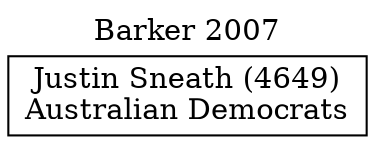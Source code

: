 // House preference flow
digraph "Justin Sneath (4649)_Barker_2007" {
	graph [label="Barker 2007" labelloc=t mclimit=10]
	node [shape=box]
	"Justin Sneath (4649)" [label="Justin Sneath (4649)
Australian Democrats"]
}
